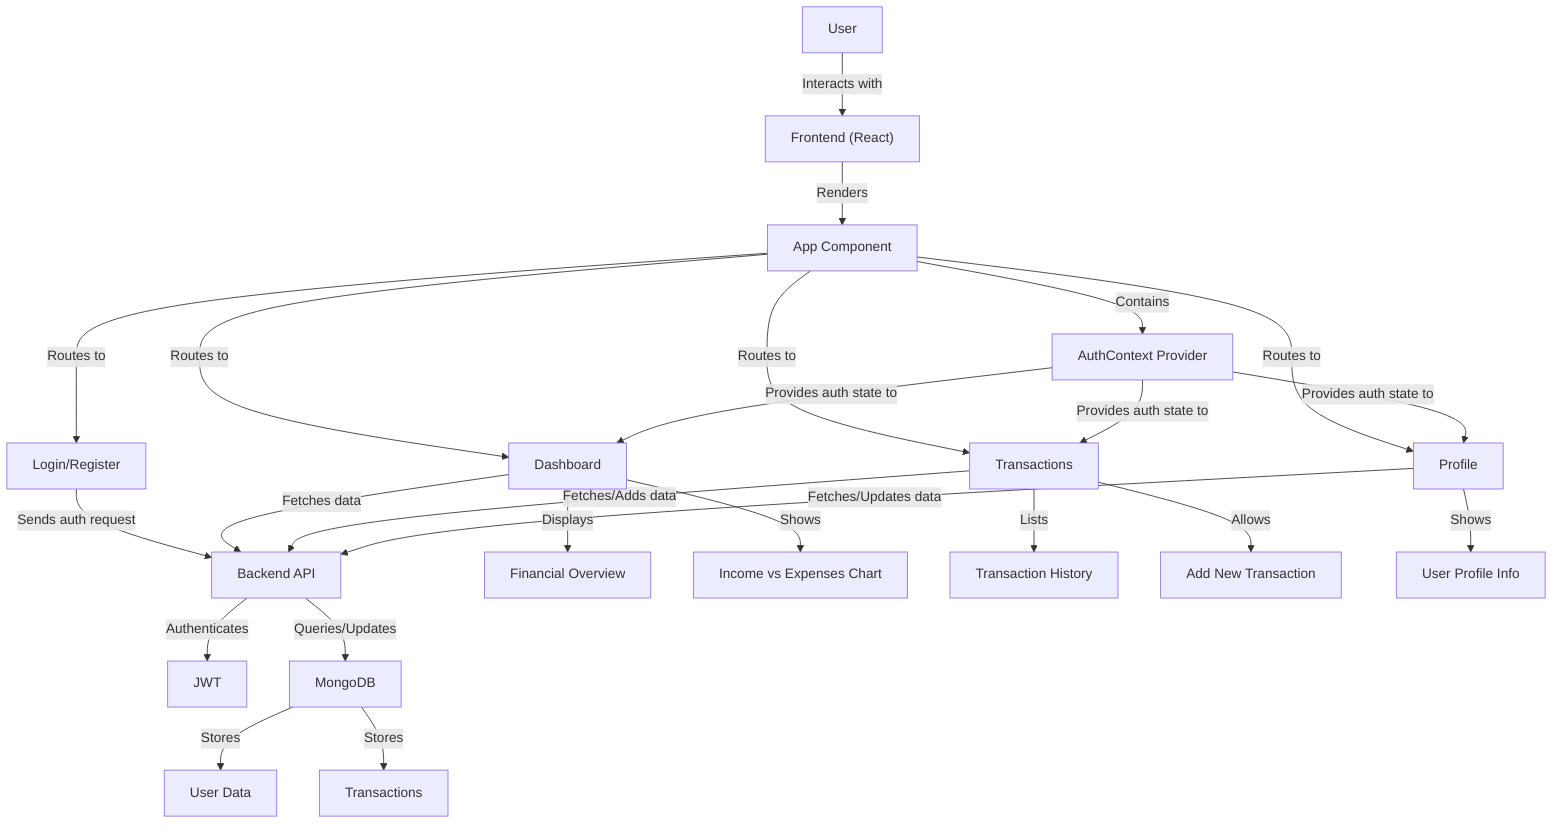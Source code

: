 graph TD
    A["User"] -->|"Interacts with"| B["Frontend (React)"]
    B -->|"Renders"| C["App Component"]
    C -->|"Contains"| D["AuthContext Provider"]
    C -->|"Routes to"| E["Login/Register"]
    C -->|"Routes to"| F["Dashboard"]
    C -->|"Routes to"| G["Transactions"]
    C -->|"Routes to"| H["Profile"]
    
    D -->|"Provides auth state to"| F
    D -->|"Provides auth state to"| G
    D -->|"Provides auth state to"| H
    
    E -->|"Sends auth request"| I["Backend API"]
    F -->|"Fetches data"| I
    G -->|"Fetches/Adds data"| I
    H -->|"Fetches/Updates data"| I
    
    I -->|"Authenticates"| J["JWT"]
    I -->|"Queries/Updates"| K["MongoDB"]
    
    K -->|"Stores"| L["User Data"]
    K -->|"Stores"| M["Transactions"]
    
    F -->|"Displays"| N["Financial Overview"]
    F -->|"Shows"| O["Income vs Expenses Chart"]
    G -->|"Lists"| P["Transaction History"]
    G -->|"Allows"| Q["Add New Transaction"]
    H -->|"Shows"| R["User Profile Info"]